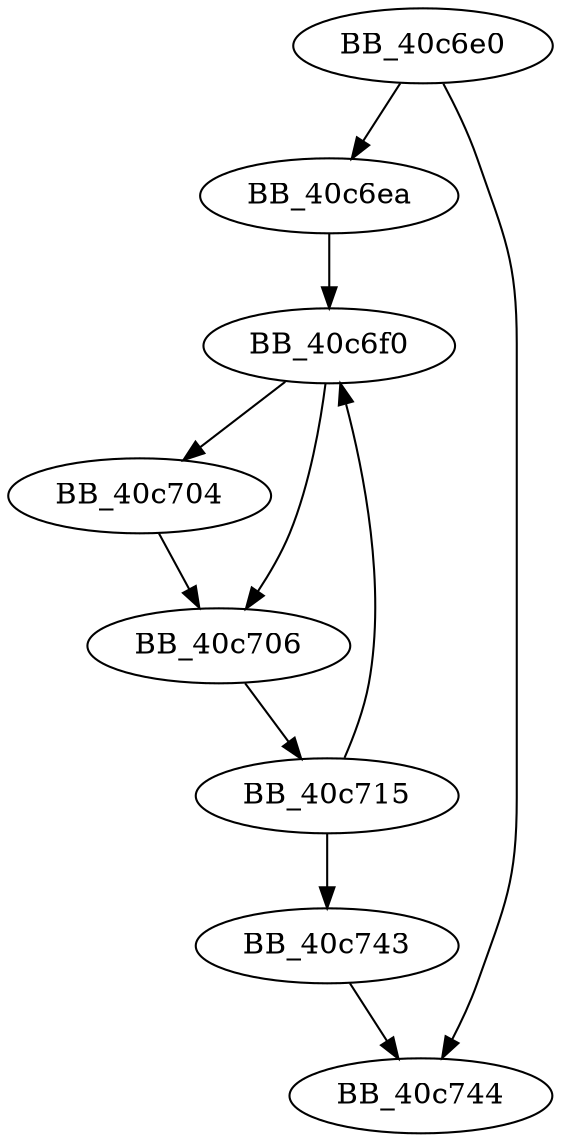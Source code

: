 DiGraph sub_40C6E0{
BB_40c6e0->BB_40c6ea
BB_40c6e0->BB_40c744
BB_40c6ea->BB_40c6f0
BB_40c6f0->BB_40c704
BB_40c6f0->BB_40c706
BB_40c704->BB_40c706
BB_40c706->BB_40c715
BB_40c715->BB_40c6f0
BB_40c715->BB_40c743
BB_40c743->BB_40c744
}
